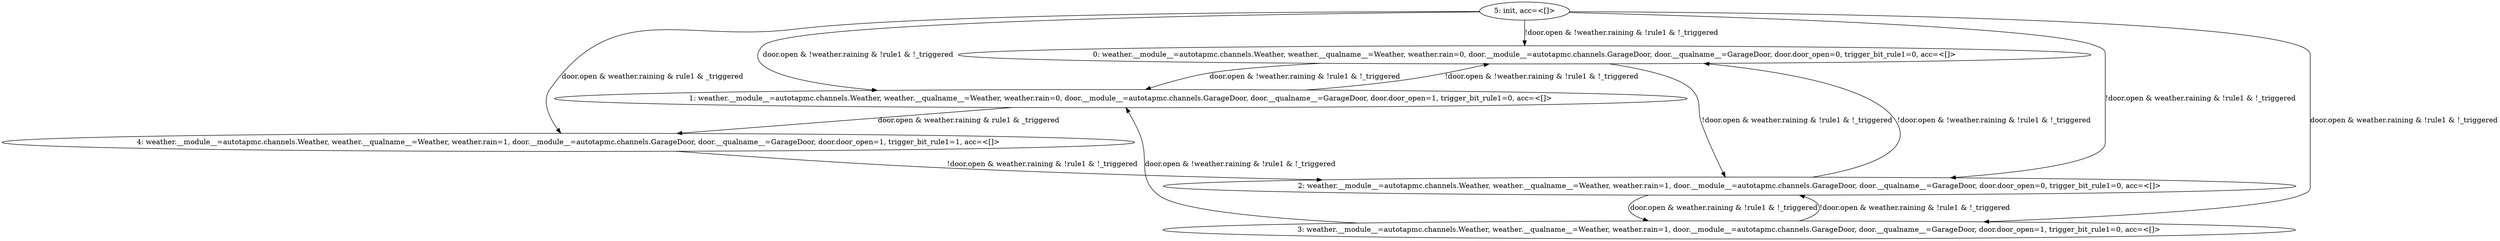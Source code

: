 digraph G {
	s0 [label="0: weather.__module__=autotapmc.channels.Weather, weather.__qualname__=Weather, weather.rain=0, door.__module__=autotapmc.channels.GarageDoor, door.__qualname__=GarageDoor, door.door_open=0, trigger_bit_rule1=0, acc=<[]>"]
	s1 [label="1: weather.__module__=autotapmc.channels.Weather, weather.__qualname__=Weather, weather.rain=0, door.__module__=autotapmc.channels.GarageDoor, door.__qualname__=GarageDoor, door.door_open=1, trigger_bit_rule1=0, acc=<[]>"]
	s2 [label="2: weather.__module__=autotapmc.channels.Weather, weather.__qualname__=Weather, weather.rain=1, door.__module__=autotapmc.channels.GarageDoor, door.__qualname__=GarageDoor, door.door_open=0, trigger_bit_rule1=0, acc=<[]>"]
	s3 [label="3: weather.__module__=autotapmc.channels.Weather, weather.__qualname__=Weather, weather.rain=1, door.__module__=autotapmc.channels.GarageDoor, door.__qualname__=GarageDoor, door.door_open=1, trigger_bit_rule1=0, acc=<[]>"]
	s4 [label="4: weather.__module__=autotapmc.channels.Weather, weather.__qualname__=Weather, weather.rain=1, door.__module__=autotapmc.channels.GarageDoor, door.__qualname__=GarageDoor, door.door_open=1, trigger_bit_rule1=1, acc=<[]>"]
	s5 [label="5: init, acc=<[]>"]
	s0 -> s1 [label="door.open & !weather.raining & !rule1 & !_triggered"]
	s0 -> s2 [label="!door.open & weather.raining & !rule1 & !_triggered"]
	s2 -> s3 [label="door.open & weather.raining & !rule1 & !_triggered"]
	s2 -> s0 [label="!door.open & !weather.raining & !rule1 & !_triggered"]
	s3 -> s2 [label="!door.open & weather.raining & !rule1 & !_triggered"]
	s3 -> s1 [label="door.open & !weather.raining & !rule1 & !_triggered"]
	s1 -> s0 [label="!door.open & !weather.raining & !rule1 & !_triggered"]
	s1 -> s4 [label="door.open & weather.raining & rule1 & _triggered"]
	s4 -> s2 [label="!door.open & weather.raining & !rule1 & !_triggered"]
	s5 -> s0 [label="!door.open & !weather.raining & !rule1 & !_triggered"]
	s5 -> s1 [label="door.open & !weather.raining & !rule1 & !_triggered"]
	s5 -> s2 [label="!door.open & weather.raining & !rule1 & !_triggered"]
	s5 -> s3 [label="door.open & weather.raining & !rule1 & !_triggered"]
	s5 -> s4 [label="door.open & weather.raining & rule1 & _triggered"]
}
